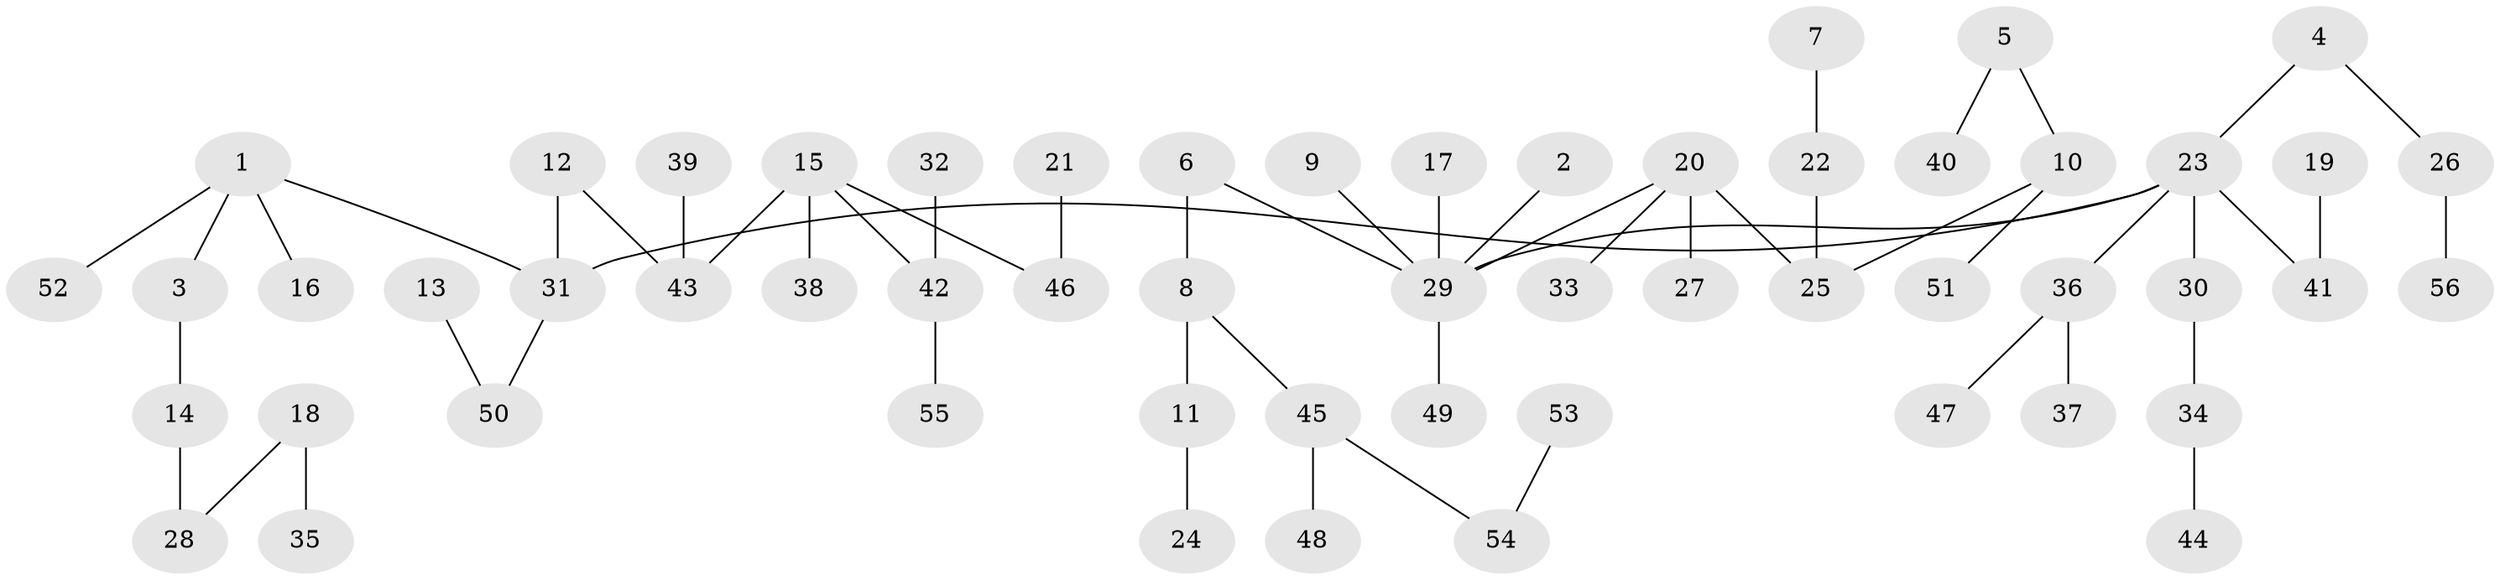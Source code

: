 // original degree distribution, {7: 0.010752688172043012, 8: 0.010752688172043012, 4: 0.08602150537634409, 5: 0.021505376344086023, 2: 0.3225806451612903, 3: 0.08602150537634409, 1: 0.46236559139784944}
// Generated by graph-tools (version 1.1) at 2025/37/03/04/25 23:37:16]
// undirected, 56 vertices, 55 edges
graph export_dot {
  node [color=gray90,style=filled];
  1;
  2;
  3;
  4;
  5;
  6;
  7;
  8;
  9;
  10;
  11;
  12;
  13;
  14;
  15;
  16;
  17;
  18;
  19;
  20;
  21;
  22;
  23;
  24;
  25;
  26;
  27;
  28;
  29;
  30;
  31;
  32;
  33;
  34;
  35;
  36;
  37;
  38;
  39;
  40;
  41;
  42;
  43;
  44;
  45;
  46;
  47;
  48;
  49;
  50;
  51;
  52;
  53;
  54;
  55;
  56;
  1 -- 3 [weight=1.0];
  1 -- 16 [weight=1.0];
  1 -- 31 [weight=1.0];
  1 -- 52 [weight=1.0];
  2 -- 29 [weight=1.0];
  3 -- 14 [weight=1.0];
  4 -- 23 [weight=1.0];
  4 -- 26 [weight=1.0];
  5 -- 10 [weight=1.0];
  5 -- 40 [weight=1.0];
  6 -- 8 [weight=1.0];
  6 -- 29 [weight=1.0];
  7 -- 22 [weight=1.0];
  8 -- 11 [weight=1.0];
  8 -- 45 [weight=1.0];
  9 -- 29 [weight=1.0];
  10 -- 25 [weight=1.0];
  10 -- 51 [weight=1.0];
  11 -- 24 [weight=1.0];
  12 -- 31 [weight=1.0];
  12 -- 43 [weight=1.0];
  13 -- 50 [weight=1.0];
  14 -- 28 [weight=1.0];
  15 -- 38 [weight=1.0];
  15 -- 42 [weight=1.0];
  15 -- 43 [weight=1.0];
  15 -- 46 [weight=1.0];
  17 -- 29 [weight=1.0];
  18 -- 28 [weight=1.0];
  18 -- 35 [weight=1.0];
  19 -- 41 [weight=1.0];
  20 -- 25 [weight=1.0];
  20 -- 27 [weight=1.0];
  20 -- 29 [weight=1.0];
  20 -- 33 [weight=1.0];
  21 -- 46 [weight=1.0];
  22 -- 25 [weight=1.0];
  23 -- 29 [weight=1.0];
  23 -- 30 [weight=1.0];
  23 -- 31 [weight=1.0];
  23 -- 36 [weight=1.0];
  23 -- 41 [weight=1.0];
  26 -- 56 [weight=1.0];
  29 -- 49 [weight=1.0];
  30 -- 34 [weight=1.0];
  31 -- 50 [weight=1.0];
  32 -- 42 [weight=1.0];
  34 -- 44 [weight=1.0];
  36 -- 37 [weight=1.0];
  36 -- 47 [weight=1.0];
  39 -- 43 [weight=1.0];
  42 -- 55 [weight=1.0];
  45 -- 48 [weight=1.0];
  45 -- 54 [weight=1.0];
  53 -- 54 [weight=1.0];
}
